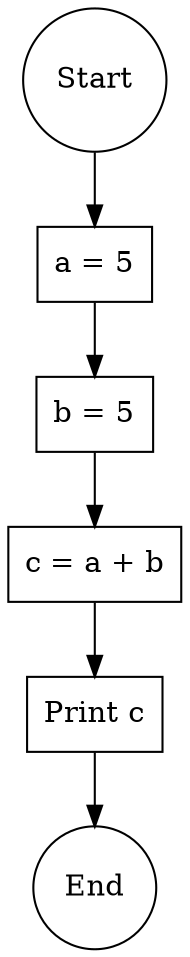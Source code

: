 digraph G {
    node [shape=box];
    
    start [label="Start", shape=circle];
    a [label="a = 5", shape=box];
    b [label="b = 5", shape=box];
    add [label="c = a + b", shape=box];
    print [label="Print c", shape=box];
    end [label="End", shape=circle];
    
    start -> a;
    a -> b;
    b -> add;
    add -> print;
    print -> end;
}